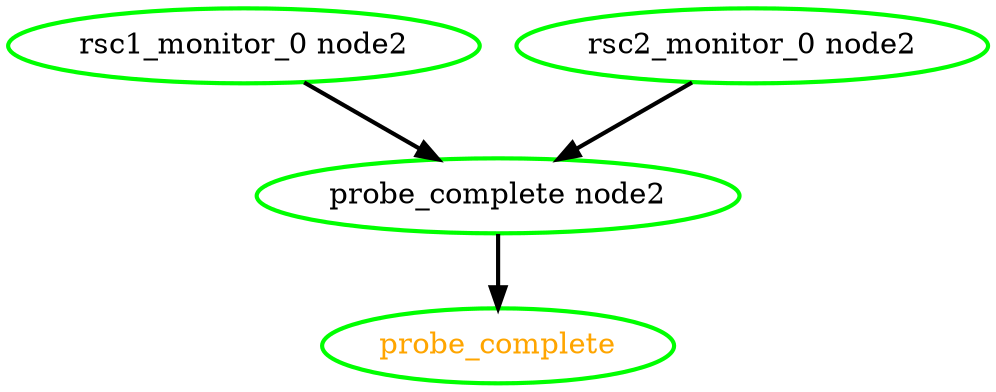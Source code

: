 digraph "g" {
"probe_complete node2" -> "probe_complete" [ style = bold]
"probe_complete node2" [ style=bold color="green" fontcolor="black"  ]
"probe_complete" [ style=bold color="green" fontcolor="orange"  ]
"rsc1_monitor_0 node2" -> "probe_complete node2" [ style = bold]
"rsc1_monitor_0 node2" [ style=bold color="green" fontcolor="black"  ]
"rsc2_monitor_0 node2" -> "probe_complete node2" [ style = bold]
"rsc2_monitor_0 node2" [ style=bold color="green" fontcolor="black"  ]
}
